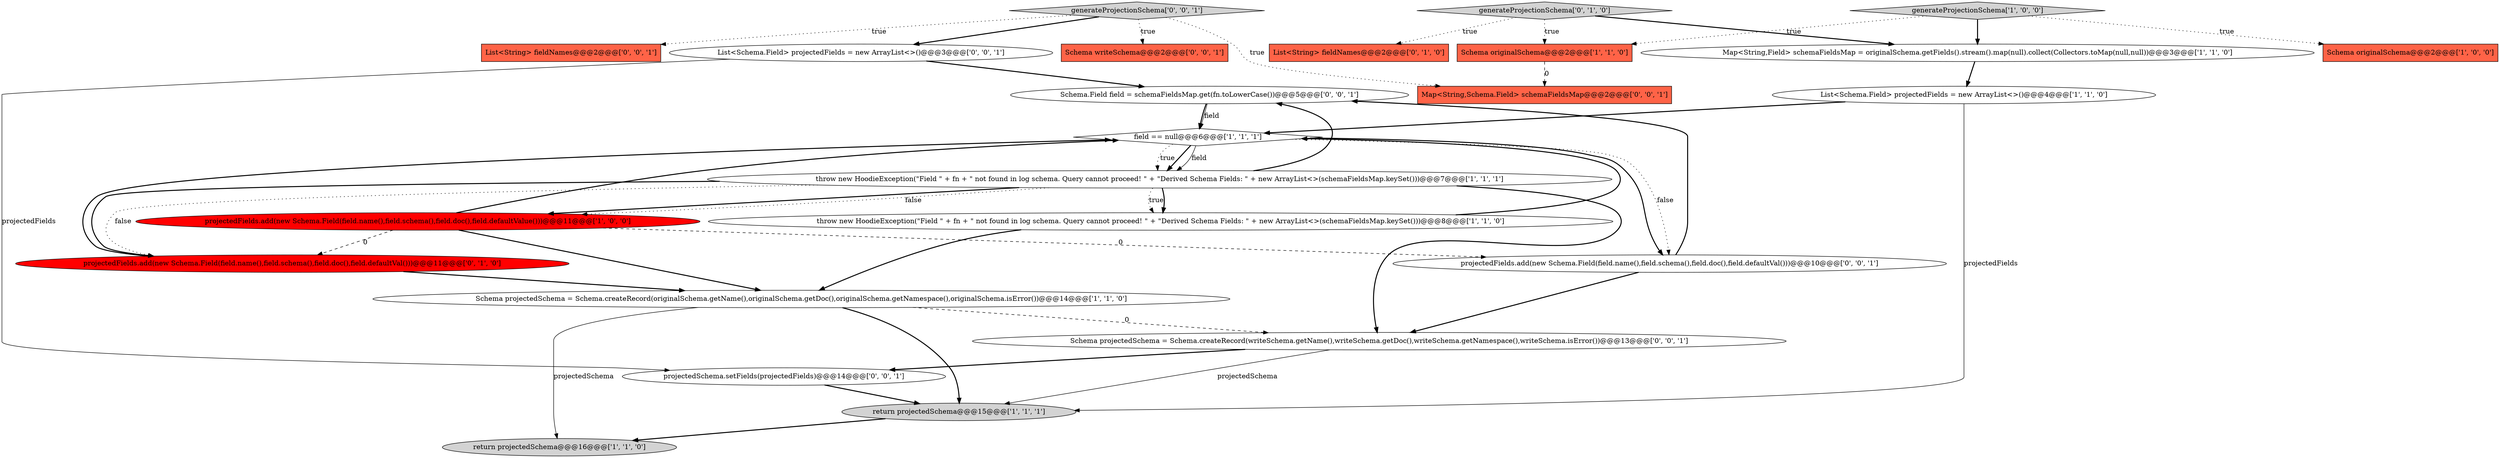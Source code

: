 digraph {
18 [style = filled, label = "Schema writeSchema@@@2@@@['0', '0', '1']", fillcolor = tomato, shape = box image = "AAA0AAABBB3BBB"];
10 [style = filled, label = "throw new HoodieException(\"Field \" + fn + \" not found in log schema. Query cannot proceed! \" + \"Derived Schema Fields: \" + new ArrayList<>(schemaFieldsMap.keySet()))@@@7@@@['1', '1', '1']", fillcolor = white, shape = ellipse image = "AAA0AAABBB1BBB"];
3 [style = filled, label = "Schema projectedSchema = Schema.createRecord(originalSchema.getName(),originalSchema.getDoc(),originalSchema.getNamespace(),originalSchema.isError())@@@14@@@['1', '1', '0']", fillcolor = white, shape = ellipse image = "AAA0AAABBB1BBB"];
1 [style = filled, label = "Map<String,Field> schemaFieldsMap = originalSchema.getFields().stream().map(null).collect(Collectors.toMap(null,null))@@@3@@@['1', '1', '0']", fillcolor = white, shape = ellipse image = "AAA0AAABBB1BBB"];
23 [style = filled, label = "Map<String,Schema.Field> schemaFieldsMap@@@2@@@['0', '0', '1']", fillcolor = tomato, shape = box image = "AAA0AAABBB3BBB"];
20 [style = filled, label = "Schema projectedSchema = Schema.createRecord(writeSchema.getName(),writeSchema.getDoc(),writeSchema.getNamespace(),writeSchema.isError())@@@13@@@['0', '0', '1']", fillcolor = white, shape = ellipse image = "AAA0AAABBB3BBB"];
12 [style = filled, label = "List<String> fieldNames@@@2@@@['0', '1', '0']", fillcolor = tomato, shape = box image = "AAA0AAABBB2BBB"];
13 [style = filled, label = "generateProjectionSchema['0', '1', '0']", fillcolor = lightgray, shape = diamond image = "AAA0AAABBB2BBB"];
0 [style = filled, label = "field == null@@@6@@@['1', '1', '1']", fillcolor = white, shape = diamond image = "AAA0AAABBB1BBB"];
14 [style = filled, label = "projectedFields.add(new Schema.Field(field.name(),field.schema(),field.doc(),field.defaultVal()))@@@11@@@['0', '1', '0']", fillcolor = red, shape = ellipse image = "AAA1AAABBB2BBB"];
16 [style = filled, label = "List<String> fieldNames@@@2@@@['0', '0', '1']", fillcolor = tomato, shape = box image = "AAA0AAABBB3BBB"];
9 [style = filled, label = "return projectedSchema@@@15@@@['1', '1', '1']", fillcolor = lightgray, shape = ellipse image = "AAA0AAABBB1BBB"];
8 [style = filled, label = "return projectedSchema@@@16@@@['1', '1', '0']", fillcolor = lightgray, shape = ellipse image = "AAA0AAABBB1BBB"];
5 [style = filled, label = "Schema originalSchema@@@2@@@['1', '1', '0']", fillcolor = tomato, shape = box image = "AAA0AAABBB1BBB"];
11 [style = filled, label = "throw new HoodieException(\"Field \" + fn + \" not found in log schema. Query cannot proceed! \" + \"Derived Schema Fields: \" + new ArrayList<>(schemaFieldsMap.keySet()))@@@8@@@['1', '1', '0']", fillcolor = white, shape = ellipse image = "AAA0AAABBB1BBB"];
21 [style = filled, label = "projectedSchema.setFields(projectedFields)@@@14@@@['0', '0', '1']", fillcolor = white, shape = ellipse image = "AAA0AAABBB3BBB"];
7 [style = filled, label = "generateProjectionSchema['1', '0', '0']", fillcolor = lightgray, shape = diamond image = "AAA0AAABBB1BBB"];
19 [style = filled, label = "projectedFields.add(new Schema.Field(field.name(),field.schema(),field.doc(),field.defaultVal()))@@@10@@@['0', '0', '1']", fillcolor = white, shape = ellipse image = "AAA0AAABBB3BBB"];
15 [style = filled, label = "generateProjectionSchema['0', '0', '1']", fillcolor = lightgray, shape = diamond image = "AAA0AAABBB3BBB"];
2 [style = filled, label = "Schema originalSchema@@@2@@@['1', '0', '0']", fillcolor = tomato, shape = box image = "AAA0AAABBB1BBB"];
17 [style = filled, label = "Schema.Field field = schemaFieldsMap.get(fn.toLowerCase())@@@5@@@['0', '0', '1']", fillcolor = white, shape = ellipse image = "AAA0AAABBB3BBB"];
4 [style = filled, label = "projectedFields.add(new Schema.Field(field.name(),field.schema(),field.doc(),field.defaultValue()))@@@11@@@['1', '0', '0']", fillcolor = red, shape = ellipse image = "AAA1AAABBB1BBB"];
22 [style = filled, label = "List<Schema.Field> projectedFields = new ArrayList<>()@@@3@@@['0', '0', '1']", fillcolor = white, shape = ellipse image = "AAA0AAABBB3BBB"];
6 [style = filled, label = "List<Schema.Field> projectedFields = new ArrayList<>()@@@4@@@['1', '1', '0']", fillcolor = white, shape = ellipse image = "AAA0AAABBB1BBB"];
14->3 [style = bold, label=""];
7->2 [style = dotted, label="true"];
4->3 [style = bold, label=""];
10->20 [style = bold, label=""];
7->1 [style = bold, label=""];
3->8 [style = solid, label="projectedSchema"];
0->10 [style = solid, label="field"];
13->12 [style = dotted, label="true"];
10->14 [style = bold, label=""];
0->10 [style = dotted, label="true"];
0->19 [style = bold, label=""];
5->23 [style = dashed, label="0"];
19->20 [style = bold, label=""];
15->18 [style = dotted, label="true"];
10->14 [style = dotted, label="false"];
13->5 [style = dotted, label="true"];
10->17 [style = bold, label=""];
6->0 [style = bold, label=""];
19->17 [style = bold, label=""];
15->16 [style = dotted, label="true"];
9->8 [style = bold, label=""];
6->9 [style = solid, label="projectedFields"];
13->1 [style = bold, label=""];
4->0 [style = bold, label=""];
15->22 [style = bold, label=""];
7->5 [style = dotted, label="true"];
20->21 [style = bold, label=""];
3->9 [style = bold, label=""];
0->10 [style = bold, label=""];
11->0 [style = bold, label=""];
1->6 [style = bold, label=""];
17->0 [style = bold, label=""];
21->9 [style = bold, label=""];
14->0 [style = bold, label=""];
11->3 [style = bold, label=""];
10->11 [style = dotted, label="true"];
20->9 [style = solid, label="projectedSchema"];
0->19 [style = dotted, label="false"];
3->20 [style = dashed, label="0"];
10->4 [style = bold, label=""];
10->4 [style = dotted, label="false"];
22->17 [style = bold, label=""];
4->19 [style = dashed, label="0"];
4->14 [style = dashed, label="0"];
15->23 [style = dotted, label="true"];
17->0 [style = solid, label="field"];
22->21 [style = solid, label="projectedFields"];
10->11 [style = bold, label=""];
}
